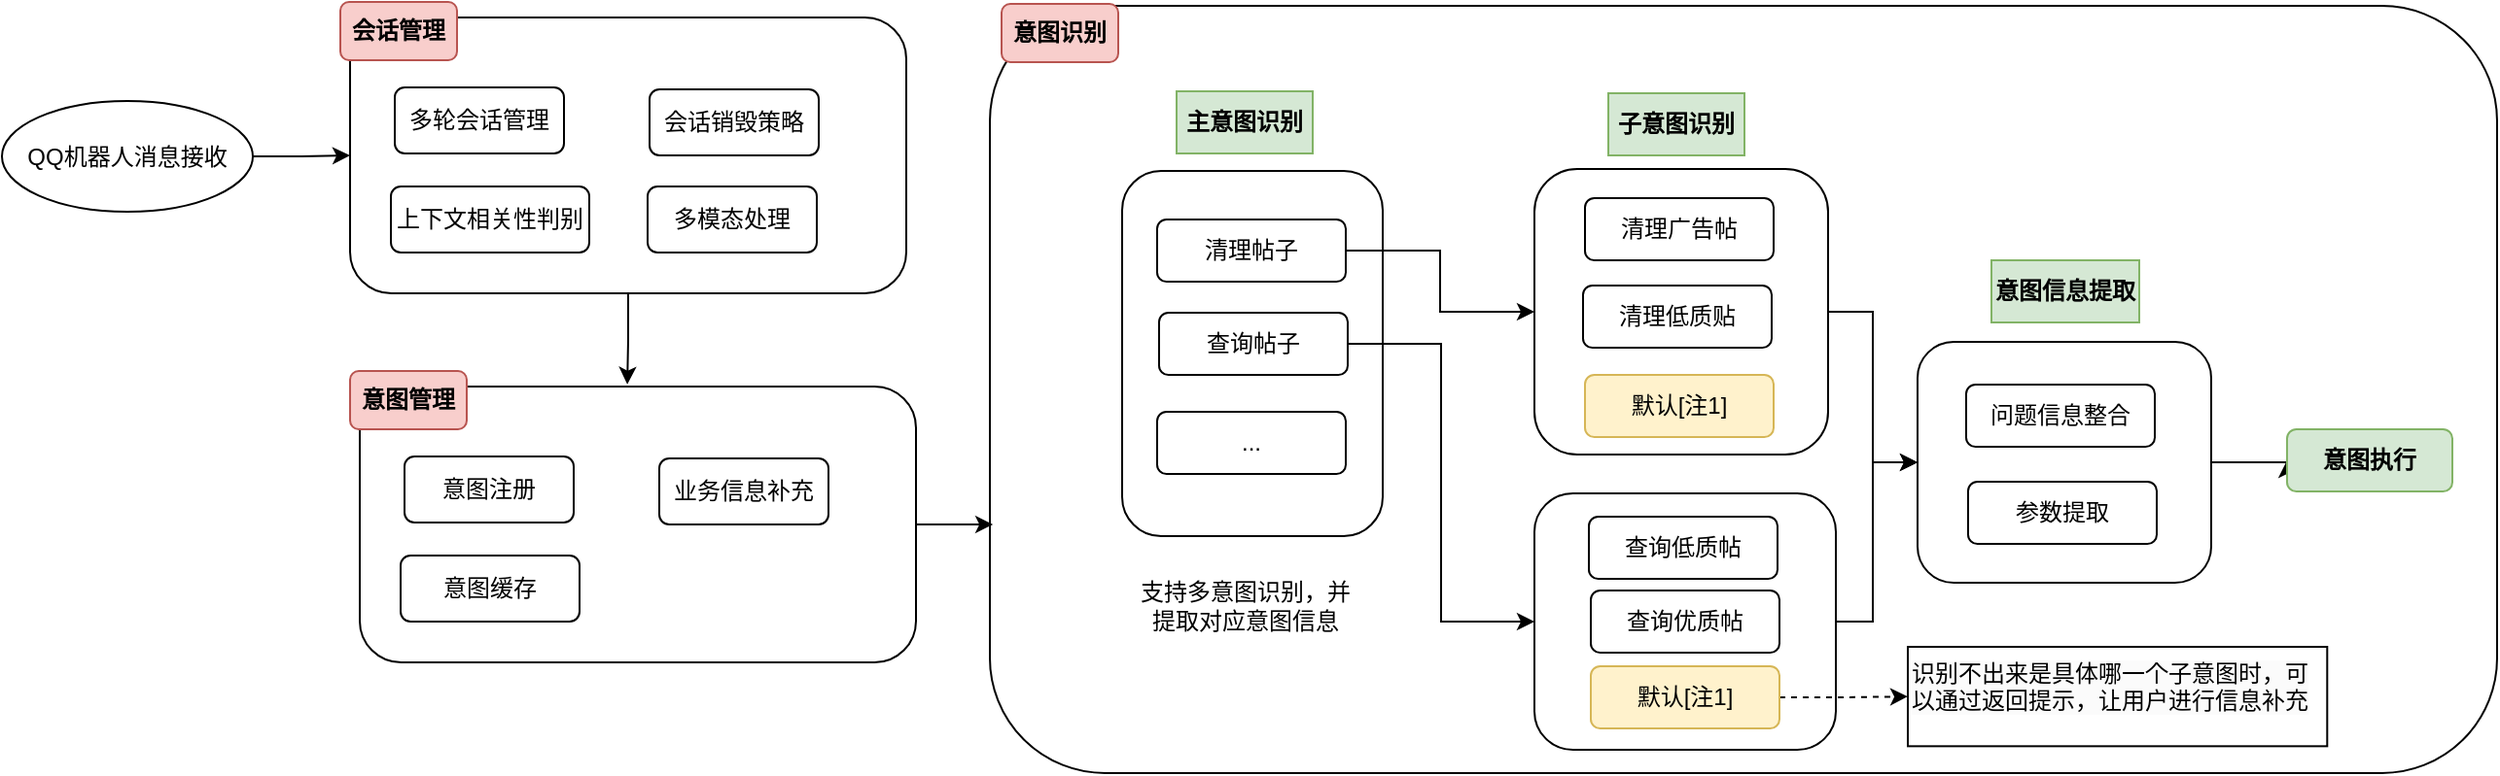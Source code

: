 <mxfile version="24.7.13">
  <diagram name="第 1 页" id="tzPIah6EiYTOVKSi0GZu">
    <mxGraphModel dx="1780" dy="778" grid="0" gridSize="10" guides="0" tooltips="1" connect="1" arrows="0" fold="1" page="0" pageScale="1" pageWidth="827" pageHeight="1169" math="0" shadow="0">
      <root>
        <mxCell id="0" />
        <mxCell id="1" parent="0" />
        <mxCell id="PsOryHng8kbLYiMcShsi-22" value="" style="rounded=1;whiteSpace=wrap;html=1;" vertex="1" parent="1">
          <mxGeometry x="182" y="77" width="775" height="395" as="geometry" />
        </mxCell>
        <mxCell id="PsOryHng8kbLYiMcShsi-2" value="" style="rounded=1;whiteSpace=wrap;html=1;" vertex="1" parent="1">
          <mxGeometry x="250" y="162" width="134" height="188" as="geometry" />
        </mxCell>
        <mxCell id="PsOryHng8kbLYiMcShsi-40" style="edgeStyle=orthogonalEdgeStyle;rounded=0;orthogonalLoop=1;jettySize=auto;html=1;exitX=1;exitY=0.5;exitDx=0;exitDy=0;entryX=0;entryY=0.5;entryDx=0;entryDy=0;" edge="1" parent="1" source="PsOryHng8kbLYiMcShsi-3" target="PsOryHng8kbLYiMcShsi-31">
          <mxGeometry relative="1" as="geometry" />
        </mxCell>
        <mxCell id="PsOryHng8kbLYiMcShsi-3" value="QQ机器人消息接收" style="ellipse;whiteSpace=wrap;html=1;" vertex="1" parent="1">
          <mxGeometry x="-326" y="126" width="129" height="57" as="geometry" />
        </mxCell>
        <mxCell id="PsOryHng8kbLYiMcShsi-16" style="edgeStyle=orthogonalEdgeStyle;rounded=0;orthogonalLoop=1;jettySize=auto;html=1;exitX=1;exitY=0.5;exitDx=0;exitDy=0;entryX=0;entryY=0.5;entryDx=0;entryDy=0;" edge="1" parent="1" source="PsOryHng8kbLYiMcShsi-7" target="PsOryHng8kbLYiMcShsi-11">
          <mxGeometry relative="1" as="geometry" />
        </mxCell>
        <mxCell id="PsOryHng8kbLYiMcShsi-7" value="清理帖子" style="rounded=1;whiteSpace=wrap;html=1;glass=0;shadow=0;" vertex="1" parent="1">
          <mxGeometry x="268" y="187" width="97" height="32" as="geometry" />
        </mxCell>
        <mxCell id="PsOryHng8kbLYiMcShsi-8" value="&lt;b&gt;主意图识别&lt;/b&gt;" style="text;html=1;align=center;verticalAlign=middle;whiteSpace=wrap;rounded=0;fillColor=#d5e8d4;strokeColor=#82b366;" vertex="1" parent="1">
          <mxGeometry x="278" y="121" width="70" height="32" as="geometry" />
        </mxCell>
        <mxCell id="PsOryHng8kbLYiMcShsi-28" style="edgeStyle=orthogonalEdgeStyle;rounded=0;orthogonalLoop=1;jettySize=auto;html=1;exitX=1;exitY=0.5;exitDx=0;exitDy=0;entryX=0;entryY=0.5;entryDx=0;entryDy=0;" edge="1" parent="1" source="PsOryHng8kbLYiMcShsi-9" target="PsOryHng8kbLYiMcShsi-24">
          <mxGeometry relative="1" as="geometry" />
        </mxCell>
        <mxCell id="PsOryHng8kbLYiMcShsi-9" value="查询帖子" style="rounded=1;whiteSpace=wrap;html=1;" vertex="1" parent="1">
          <mxGeometry x="269" y="235" width="97" height="32" as="geometry" />
        </mxCell>
        <mxCell id="PsOryHng8kbLYiMcShsi-10" value="..." style="rounded=1;whiteSpace=wrap;html=1;" vertex="1" parent="1">
          <mxGeometry x="268" y="286" width="97" height="32" as="geometry" />
        </mxCell>
        <mxCell id="PsOryHng8kbLYiMcShsi-51" style="edgeStyle=orthogonalEdgeStyle;rounded=0;orthogonalLoop=1;jettySize=auto;html=1;exitX=1;exitY=0.5;exitDx=0;exitDy=0;entryX=0;entryY=0.5;entryDx=0;entryDy=0;" edge="1" parent="1" source="PsOryHng8kbLYiMcShsi-11" target="PsOryHng8kbLYiMcShsi-45">
          <mxGeometry relative="1" as="geometry" />
        </mxCell>
        <mxCell id="PsOryHng8kbLYiMcShsi-11" value="" style="rounded=1;whiteSpace=wrap;html=1;" vertex="1" parent="1">
          <mxGeometry x="462" y="161" width="151" height="147" as="geometry" />
        </mxCell>
        <mxCell id="PsOryHng8kbLYiMcShsi-12" value="&lt;b&gt;子意图识别&lt;/b&gt;" style="text;html=1;align=center;verticalAlign=middle;whiteSpace=wrap;rounded=0;fillColor=#d5e8d4;strokeColor=#82b366;" vertex="1" parent="1">
          <mxGeometry x="500" y="122" width="70" height="32" as="geometry" />
        </mxCell>
        <mxCell id="PsOryHng8kbLYiMcShsi-13" value="清理广告帖" style="rounded=1;whiteSpace=wrap;html=1;" vertex="1" parent="1">
          <mxGeometry x="488" y="176" width="97" height="32" as="geometry" />
        </mxCell>
        <mxCell id="PsOryHng8kbLYiMcShsi-14" value="清理低质贴" style="rounded=1;whiteSpace=wrap;html=1;" vertex="1" parent="1">
          <mxGeometry x="487" y="221" width="97" height="32" as="geometry" />
        </mxCell>
        <mxCell id="PsOryHng8kbLYiMcShsi-18" value="默认[注1]" style="rounded=1;whiteSpace=wrap;html=1;fillColor=#fff2cc;strokeColor=#d6b656;" vertex="1" parent="1">
          <mxGeometry x="488" y="267" width="97" height="32" as="geometry" />
        </mxCell>
        <mxCell id="PsOryHng8kbLYiMcShsi-23" value="支持多意图识别，并提取对应意图信息" style="text;html=1;align=center;verticalAlign=middle;whiteSpace=wrap;rounded=0;" vertex="1" parent="1">
          <mxGeometry x="254" y="371" width="119" height="30" as="geometry" />
        </mxCell>
        <mxCell id="PsOryHng8kbLYiMcShsi-52" style="edgeStyle=orthogonalEdgeStyle;rounded=0;orthogonalLoop=1;jettySize=auto;html=1;exitX=1;exitY=0.5;exitDx=0;exitDy=0;entryX=0;entryY=0.5;entryDx=0;entryDy=0;" edge="1" parent="1" source="PsOryHng8kbLYiMcShsi-24" target="PsOryHng8kbLYiMcShsi-45">
          <mxGeometry relative="1" as="geometry">
            <Array as="points">
              <mxPoint x="636" y="394" />
              <mxPoint x="636" y="312" />
            </Array>
          </mxGeometry>
        </mxCell>
        <mxCell id="PsOryHng8kbLYiMcShsi-24" value="" style="rounded=1;whiteSpace=wrap;html=1;" vertex="1" parent="1">
          <mxGeometry x="462" y="328" width="155" height="132" as="geometry" />
        </mxCell>
        <mxCell id="PsOryHng8kbLYiMcShsi-25" value="查询低质帖" style="rounded=1;whiteSpace=wrap;html=1;" vertex="1" parent="1">
          <mxGeometry x="490" y="340" width="97" height="32" as="geometry" />
        </mxCell>
        <mxCell id="PsOryHng8kbLYiMcShsi-26" value="查询优质帖" style="rounded=1;whiteSpace=wrap;html=1;" vertex="1" parent="1">
          <mxGeometry x="491" y="378" width="97" height="32" as="geometry" />
        </mxCell>
        <mxCell id="PsOryHng8kbLYiMcShsi-58" style="edgeStyle=orthogonalEdgeStyle;rounded=0;orthogonalLoop=1;jettySize=auto;html=1;exitX=1;exitY=0.5;exitDx=0;exitDy=0;entryX=0;entryY=0.5;entryDx=0;entryDy=0;dashed=1;" edge="1" parent="1" source="PsOryHng8kbLYiMcShsi-27" target="PsOryHng8kbLYiMcShsi-57">
          <mxGeometry relative="1" as="geometry" />
        </mxCell>
        <mxCell id="PsOryHng8kbLYiMcShsi-27" value="默认[注1]" style="rounded=1;whiteSpace=wrap;html=1;fillColor=#fff2cc;strokeColor=#d6b656;" vertex="1" parent="1">
          <mxGeometry x="491" y="417" width="97" height="32" as="geometry" />
        </mxCell>
        <mxCell id="PsOryHng8kbLYiMcShsi-30" value="&lt;b&gt;意图识别&lt;/b&gt;" style="text;html=1;align=center;verticalAlign=middle;whiteSpace=wrap;rounded=1;fillColor=#f8cecc;strokeColor=#b85450;" vertex="1" parent="1">
          <mxGeometry x="188" y="76" width="60" height="30" as="geometry" />
        </mxCell>
        <mxCell id="PsOryHng8kbLYiMcShsi-31" value="" style="rounded=1;whiteSpace=wrap;html=1;" vertex="1" parent="1">
          <mxGeometry x="-147" y="83" width="286" height="142" as="geometry" />
        </mxCell>
        <mxCell id="PsOryHng8kbLYiMcShsi-32" value="&lt;b&gt;会话管理&lt;/b&gt;" style="text;html=1;align=center;verticalAlign=middle;whiteSpace=wrap;rounded=1;fillColor=#f8cecc;strokeColor=#b85450;" vertex="1" parent="1">
          <mxGeometry x="-152" y="75" width="60" height="30" as="geometry" />
        </mxCell>
        <mxCell id="PsOryHng8kbLYiMcShsi-33" value="多轮会话管理" style="rounded=1;whiteSpace=wrap;html=1;" vertex="1" parent="1">
          <mxGeometry x="-124" y="119" width="87" height="34" as="geometry" />
        </mxCell>
        <mxCell id="PsOryHng8kbLYiMcShsi-34" value="上下文相关性判别" style="rounded=1;whiteSpace=wrap;html=1;" vertex="1" parent="1">
          <mxGeometry x="-126" y="170" width="102" height="34" as="geometry" />
        </mxCell>
        <mxCell id="PsOryHng8kbLYiMcShsi-38" value="会话销毁策略" style="rounded=1;whiteSpace=wrap;html=1;" vertex="1" parent="1">
          <mxGeometry x="7" y="120" width="87" height="34" as="geometry" />
        </mxCell>
        <mxCell id="PsOryHng8kbLYiMcShsi-39" value="多模态处理" style="rounded=1;whiteSpace=wrap;html=1;" vertex="1" parent="1">
          <mxGeometry x="6" y="170" width="87" height="34" as="geometry" />
        </mxCell>
        <mxCell id="PsOryHng8kbLYiMcShsi-53" style="edgeStyle=orthogonalEdgeStyle;rounded=0;orthogonalLoop=1;jettySize=auto;html=1;exitX=1;exitY=0.5;exitDx=0;exitDy=0;entryX=0;entryY=0.5;entryDx=0;entryDy=0;" edge="1" parent="1" source="PsOryHng8kbLYiMcShsi-45" target="PsOryHng8kbLYiMcShsi-50">
          <mxGeometry relative="1" as="geometry" />
        </mxCell>
        <mxCell id="PsOryHng8kbLYiMcShsi-45" value="" style="rounded=1;whiteSpace=wrap;html=1;" vertex="1" parent="1">
          <mxGeometry x="659" y="250" width="151" height="124" as="geometry" />
        </mxCell>
        <mxCell id="PsOryHng8kbLYiMcShsi-46" value="&lt;b&gt;意图信息提取&lt;/b&gt;" style="text;html=1;align=center;verticalAlign=middle;whiteSpace=wrap;rounded=0;fillColor=#d5e8d4;strokeColor=#82b366;" vertex="1" parent="1">
          <mxGeometry x="697" y="208" width="76" height="32" as="geometry" />
        </mxCell>
        <mxCell id="PsOryHng8kbLYiMcShsi-47" value="问题信息整合" style="rounded=1;whiteSpace=wrap;html=1;" vertex="1" parent="1">
          <mxGeometry x="684" y="272" width="97" height="32" as="geometry" />
        </mxCell>
        <mxCell id="PsOryHng8kbLYiMcShsi-48" value="参数提取" style="rounded=1;whiteSpace=wrap;html=1;" vertex="1" parent="1">
          <mxGeometry x="685" y="322" width="97" height="32" as="geometry" />
        </mxCell>
        <mxCell id="PsOryHng8kbLYiMcShsi-50" value="&lt;b&gt;意图执行&lt;/b&gt;" style="rounded=1;whiteSpace=wrap;html=1;fillColor=#d5e8d4;strokeColor=#82b366;" vertex="1" parent="1">
          <mxGeometry x="849" y="295" width="85" height="32" as="geometry" />
        </mxCell>
        <mxCell id="PsOryHng8kbLYiMcShsi-57" value="&lt;span style=&quot;color: rgb(0, 0, 0); font-family: Helvetica; font-size: 12px; font-style: normal; font-variant-ligatures: normal; font-variant-caps: normal; font-weight: 400; letter-spacing: normal; orphans: 2; text-align: left; text-indent: 0px; text-transform: none; widows: 2; word-spacing: 0px; -webkit-text-stroke-width: 0px; white-space: normal; background-color: rgb(251, 251, 251); text-decoration-thickness: initial; text-decoration-style: initial; text-decoration-color: initial; display: inline !important; float: none;&quot;&gt;识别不出来是具体哪一个子意图时，可以通过返回提示，让用户进行信息补充&lt;/span&gt;" style="text;whiteSpace=wrap;html=1;rounded=0;strokeColor=default;" vertex="1" parent="1">
          <mxGeometry x="654" y="407" width="215.65" height="51.17" as="geometry" />
        </mxCell>
        <mxCell id="PsOryHng8kbLYiMcShsi-66" value="" style="rounded=1;whiteSpace=wrap;html=1;" vertex="1" parent="1">
          <mxGeometry x="-142" y="273" width="286" height="142" as="geometry" />
        </mxCell>
        <mxCell id="PsOryHng8kbLYiMcShsi-67" value="&lt;b&gt;意图管理&lt;/b&gt;" style="text;html=1;align=center;verticalAlign=middle;whiteSpace=wrap;rounded=1;fillColor=#f8cecc;strokeColor=#b85450;" vertex="1" parent="1">
          <mxGeometry x="-147" y="265" width="60" height="30" as="geometry" />
        </mxCell>
        <mxCell id="PsOryHng8kbLYiMcShsi-68" value="意图注册" style="rounded=1;whiteSpace=wrap;html=1;" vertex="1" parent="1">
          <mxGeometry x="-119" y="309" width="87" height="34" as="geometry" />
        </mxCell>
        <mxCell id="PsOryHng8kbLYiMcShsi-69" value="意图缓存" style="rounded=1;whiteSpace=wrap;html=1;" vertex="1" parent="1">
          <mxGeometry x="-121" y="360" width="92" height="34" as="geometry" />
        </mxCell>
        <mxCell id="PsOryHng8kbLYiMcShsi-70" value="业务信息补充" style="rounded=1;whiteSpace=wrap;html=1;" vertex="1" parent="1">
          <mxGeometry x="12" y="310" width="87" height="34" as="geometry" />
        </mxCell>
        <mxCell id="PsOryHng8kbLYiMcShsi-73" style="edgeStyle=orthogonalEdgeStyle;rounded=0;orthogonalLoop=1;jettySize=auto;html=1;exitX=0.5;exitY=1;exitDx=0;exitDy=0;entryX=0.481;entryY=-0.008;entryDx=0;entryDy=0;entryPerimeter=0;" edge="1" parent="1" source="PsOryHng8kbLYiMcShsi-31" target="PsOryHng8kbLYiMcShsi-66">
          <mxGeometry relative="1" as="geometry" />
        </mxCell>
        <mxCell id="PsOryHng8kbLYiMcShsi-74" style="edgeStyle=orthogonalEdgeStyle;rounded=0;orthogonalLoop=1;jettySize=auto;html=1;exitX=1;exitY=0.5;exitDx=0;exitDy=0;entryX=0.002;entryY=0.676;entryDx=0;entryDy=0;entryPerimeter=0;" edge="1" parent="1" source="PsOryHng8kbLYiMcShsi-66" target="PsOryHng8kbLYiMcShsi-22">
          <mxGeometry relative="1" as="geometry" />
        </mxCell>
      </root>
    </mxGraphModel>
  </diagram>
</mxfile>
